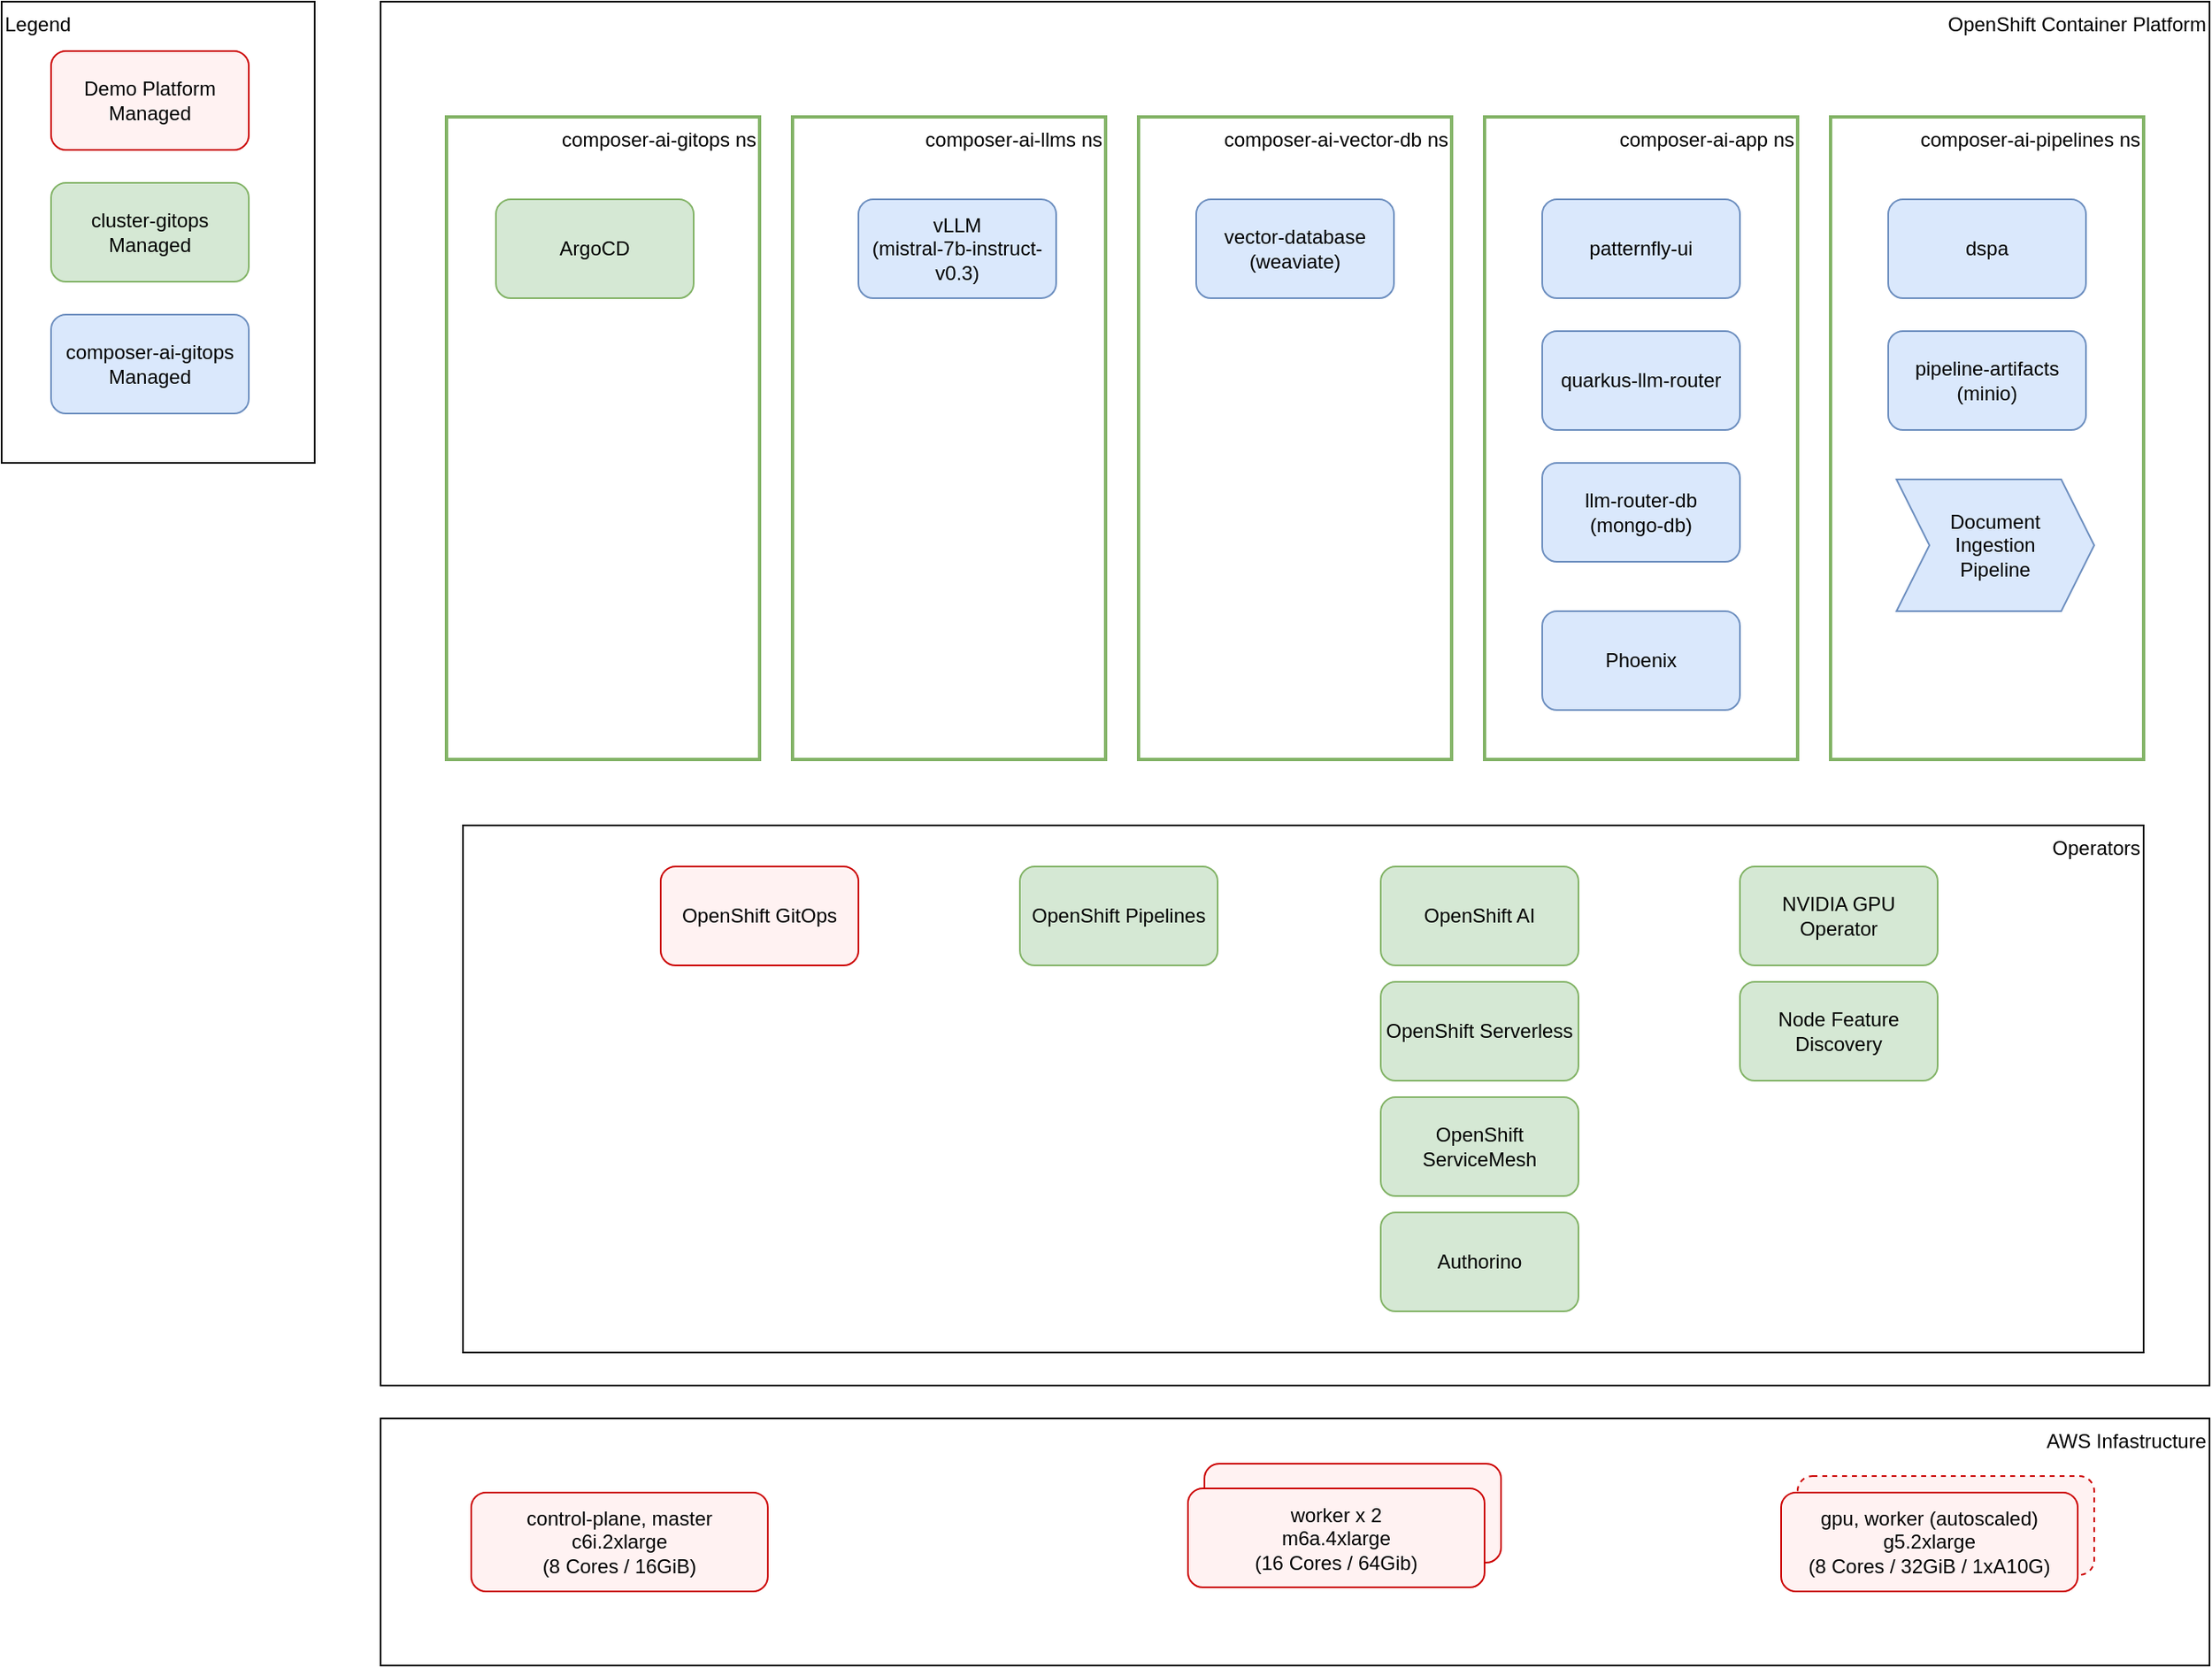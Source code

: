 <mxfile>
    <diagram id="2sebiGc540611mgCGR5V" name="Page-1">
        <mxGraphModel dx="1899" dy="1875" grid="1" gridSize="10" guides="1" tooltips="1" connect="1" arrows="1" fold="1" page="1" pageScale="1" pageWidth="850" pageHeight="1100" background="#FFFFFF" math="0" shadow="0">
            <root>
                <mxCell id="0"/>
                <mxCell id="1" parent="0"/>
                <mxCell id="2" value="OpenShift Container Platform" style="rounded=0;whiteSpace=wrap;html=1;align=right;verticalAlign=top;" parent="1" vertex="1">
                    <mxGeometry x="-140" y="-460" width="1110" height="840" as="geometry"/>
                </mxCell>
                <mxCell id="37" value="composer-ai-vector-db ns" style="rounded=0;whiteSpace=wrap;html=1;align=right;verticalAlign=top;strokeWidth=2;fillColor=#FFFFFF;strokeColor=#82b366;" vertex="1" parent="1">
                    <mxGeometry x="320" y="-390" width="190" height="390" as="geometry"/>
                </mxCell>
                <mxCell id="3" value="Operators" style="rounded=0;whiteSpace=wrap;html=1;align=right;verticalAlign=top;" parent="1" vertex="1">
                    <mxGeometry x="-90" y="40" width="1020" height="320" as="geometry"/>
                </mxCell>
                <mxCell id="4" value="OpenShift GitOps" style="rounded=1;whiteSpace=wrap;html=1;strokeColor=#CC0000;fillColor=#FFF2F2;" parent="1" vertex="1">
                    <mxGeometry x="30" y="65" width="120" height="60" as="geometry"/>
                </mxCell>
                <mxCell id="5" value="OpenShift Pipelines" style="rounded=1;whiteSpace=wrap;html=1;fillColor=#d5e8d4;strokeColor=#82b366;" parent="1" vertex="1">
                    <mxGeometry x="248" y="65" width="120" height="60" as="geometry"/>
                </mxCell>
                <mxCell id="6" value="OpenShift AI" style="rounded=1;whiteSpace=wrap;html=1;fillColor=#d5e8d4;strokeColor=#82b366;" parent="1" vertex="1">
                    <mxGeometry x="467" y="65" width="120" height="60" as="geometry"/>
                </mxCell>
                <mxCell id="7" value="OpenShift Serverless" style="rounded=1;whiteSpace=wrap;html=1;fillColor=#d5e8d4;strokeColor=#82b366;" parent="1" vertex="1">
                    <mxGeometry x="467" y="135" width="120" height="60" as="geometry"/>
                </mxCell>
                <mxCell id="8" value="OpenShift ServiceMesh" style="rounded=1;whiteSpace=wrap;html=1;fillColor=#d5e8d4;strokeColor=#82b366;" parent="1" vertex="1">
                    <mxGeometry x="467" y="205" width="120" height="60" as="geometry"/>
                </mxCell>
                <mxCell id="9" value="Authorino" style="rounded=1;whiteSpace=wrap;html=1;fillColor=#d5e8d4;strokeColor=#82b366;" parent="1" vertex="1">
                    <mxGeometry x="467" y="275" width="120" height="60" as="geometry"/>
                </mxCell>
                <mxCell id="10" value="NVIDIA GPU Operator" style="rounded=1;whiteSpace=wrap;html=1;fillColor=#d5e8d4;strokeColor=#82b366;" parent="1" vertex="1">
                    <mxGeometry x="685" y="65" width="120" height="60" as="geometry"/>
                </mxCell>
                <mxCell id="11" value="Node Feature Discovery" style="rounded=1;whiteSpace=wrap;html=1;fillColor=#d5e8d4;strokeColor=#82b366;" parent="1" vertex="1">
                    <mxGeometry x="685" y="135" width="120" height="60" as="geometry"/>
                </mxCell>
                <mxCell id="12" value="AWS Infastructure" style="rounded=0;whiteSpace=wrap;html=1;align=right;verticalAlign=top;" parent="1" vertex="1">
                    <mxGeometry x="-140" y="400" width="1110" height="150" as="geometry"/>
                </mxCell>
                <mxCell id="13" value="control-plane, master&lt;br&gt;c6i.2xlarge&lt;br&gt;(8 Cores / 16GiB)" style="rounded=1;whiteSpace=wrap;html=1;strokeColor=#CC0000;fillColor=#FFF2F2;" parent="1" vertex="1">
                    <mxGeometry x="-85" y="445" width="180" height="60" as="geometry"/>
                </mxCell>
                <mxCell id="14" value="" style="rounded=1;whiteSpace=wrap;html=1;strokeColor=#CC0000;fillColor=#FFF2F2;" parent="1" vertex="1">
                    <mxGeometry x="360" y="427.5" width="180" height="60" as="geometry"/>
                </mxCell>
                <mxCell id="17" value="composer-ai-gitops ns" style="rounded=0;whiteSpace=wrap;html=1;align=right;verticalAlign=top;fillColor=#FFFFFF;strokeColor=#82b366;strokeWidth=2;" parent="1" vertex="1">
                    <mxGeometry x="-100" y="-390" width="190" height="390" as="geometry"/>
                </mxCell>
                <mxCell id="18" value="ArgoCD" style="rounded=1;whiteSpace=wrap;html=1;fillColor=#d5e8d4;strokeColor=#82b366;" parent="1" vertex="1">
                    <mxGeometry x="-70" y="-340" width="120" height="60" as="geometry"/>
                </mxCell>
                <mxCell id="19" value="composer-ai-llms ns" style="rounded=0;whiteSpace=wrap;html=1;align=right;verticalAlign=top;strokeWidth=2;fillColor=#FFFFFF;strokeColor=#82b366;" parent="1" vertex="1">
                    <mxGeometry x="110" y="-390" width="190" height="390" as="geometry"/>
                </mxCell>
                <mxCell id="20" value="vLLM&lt;br&gt;(mistral-7b-instruct-v0.3)" style="rounded=1;whiteSpace=wrap;html=1;fillColor=#dae8fc;strokeColor=#6c8ebf;" parent="1" vertex="1">
                    <mxGeometry x="150" y="-340" width="120" height="60" as="geometry"/>
                </mxCell>
                <mxCell id="22" value="composer-ai-app ns" style="rounded=0;whiteSpace=wrap;html=1;align=right;verticalAlign=top;fillColor=#FFFFFF;strokeColor=#82b366;strokeWidth=2;" parent="1" vertex="1">
                    <mxGeometry x="530" y="-390" width="190" height="390" as="geometry"/>
                </mxCell>
                <mxCell id="23" value="patternfly-ui" style="rounded=1;whiteSpace=wrap;html=1;fillColor=#dae8fc;strokeColor=#6c8ebf;" parent="1" vertex="1">
                    <mxGeometry x="565" y="-340" width="120" height="60" as="geometry"/>
                </mxCell>
                <mxCell id="24" value="quarkus-llm-router" style="rounded=1;whiteSpace=wrap;html=1;fillColor=#dae8fc;strokeColor=#6c8ebf;" parent="1" vertex="1">
                    <mxGeometry x="565" y="-260" width="120" height="60" as="geometry"/>
                </mxCell>
                <mxCell id="25" value="vector-database&lt;br&gt;(weaviate)" style="rounded=1;whiteSpace=wrap;html=1;fillColor=#dae8fc;strokeColor=#6c8ebf;" parent="1" vertex="1">
                    <mxGeometry x="355" y="-340" width="120" height="60" as="geometry"/>
                </mxCell>
                <mxCell id="26" value="composer-ai-pipelines ns" style="rounded=0;whiteSpace=wrap;html=1;align=right;verticalAlign=top;fillColor=#FFFFFF;strokeColor=#82b366;strokeWidth=2;" parent="1" vertex="1">
                    <mxGeometry x="740" y="-390" width="190" height="390" as="geometry"/>
                </mxCell>
                <mxCell id="27" value="dspa" style="rounded=1;whiteSpace=wrap;html=1;fillColor=#dae8fc;strokeColor=#6c8ebf;" parent="1" vertex="1">
                    <mxGeometry x="775" y="-340" width="120" height="60" as="geometry"/>
                </mxCell>
                <mxCell id="28" value="pipeline-artifacts&lt;br&gt;(minio)" style="rounded=1;whiteSpace=wrap;html=1;fillColor=#dae8fc;strokeColor=#6c8ebf;" parent="1" vertex="1">
                    <mxGeometry x="775" y="-260" width="120" height="60" as="geometry"/>
                </mxCell>
                <mxCell id="29" value="Document &lt;br&gt;Ingestion &lt;br&gt;Pipeline" style="shape=step;perimeter=stepPerimeter;whiteSpace=wrap;html=1;fixedSize=1;fillColor=#dae8fc;strokeColor=#6c8ebf;" parent="1" vertex="1">
                    <mxGeometry x="780" y="-170" width="120" height="80" as="geometry"/>
                </mxCell>
                <mxCell id="30" value="Phoenix" style="rounded=1;whiteSpace=wrap;html=1;fillColor=#dae8fc;strokeColor=#6c8ebf;" parent="1" vertex="1">
                    <mxGeometry x="565" y="-90" width="120" height="60" as="geometry"/>
                </mxCell>
                <mxCell id="31" value="llm-router-db&lt;br&gt;(mongo-db)" style="rounded=1;whiteSpace=wrap;html=1;fillColor=#dae8fc;strokeColor=#6c8ebf;" parent="1" vertex="1">
                    <mxGeometry x="565" y="-180" width="120" height="60" as="geometry"/>
                </mxCell>
                <mxCell id="38" value="worker x 2&lt;br&gt;m6a.4xlarge&lt;br&gt;(16 Cores / 64Gib)" style="rounded=1;whiteSpace=wrap;html=1;strokeColor=#CC0000;fillColor=#FFF2F2;" vertex="1" parent="1">
                    <mxGeometry x="350" y="442.5" width="180" height="60" as="geometry"/>
                </mxCell>
                <mxCell id="39" value="" style="rounded=1;whiteSpace=wrap;html=1;dashed=1;strokeColor=#CC0000;fillColor=#FFF2F2;" vertex="1" parent="1">
                    <mxGeometry x="720" y="435" width="180" height="60" as="geometry"/>
                </mxCell>
                <mxCell id="15" value="gpu, worker (autoscaled)&lt;br&gt;g5.2xlarge&lt;br&gt;(8 Cores / 32GiB / 1xA10G)" style="rounded=1;whiteSpace=wrap;html=1;strokeColor=#CC0000;fillColor=#FFF2F2;" parent="1" vertex="1">
                    <mxGeometry x="710" y="445" width="180" height="60" as="geometry"/>
                </mxCell>
                <mxCell id="40" value="Legend" style="rounded=0;whiteSpace=wrap;html=1;strokeColor=#000000;fillColor=default;align=left;verticalAlign=top;" vertex="1" parent="1">
                    <mxGeometry x="-370" y="-460" width="190" height="280" as="geometry"/>
                </mxCell>
                <mxCell id="41" value="Demo Platform Managed" style="rounded=1;whiteSpace=wrap;html=1;strokeColor=#CC0000;fillColor=#FFF2F2;" vertex="1" parent="1">
                    <mxGeometry x="-340" y="-430" width="120" height="60" as="geometry"/>
                </mxCell>
                <mxCell id="42" value="cluster-gitops Managed" style="rounded=1;whiteSpace=wrap;html=1;fillColor=#d5e8d4;strokeColor=#82b366;" vertex="1" parent="1">
                    <mxGeometry x="-340" y="-350" width="120" height="60" as="geometry"/>
                </mxCell>
                <mxCell id="43" value="composer-ai-gitops Managed" style="rounded=1;whiteSpace=wrap;html=1;fillColor=#dae8fc;strokeColor=#6c8ebf;" vertex="1" parent="1">
                    <mxGeometry x="-340" y="-270" width="120" height="60" as="geometry"/>
                </mxCell>
            </root>
        </mxGraphModel>
    </diagram>
</mxfile>